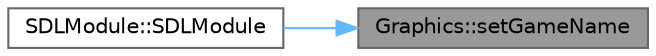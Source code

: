 digraph "Graphics::setGameName"
{
 // LATEX_PDF_SIZE
  bgcolor="transparent";
  edge [fontname=Helvetica,fontsize=10,labelfontname=Helvetica,labelfontsize=10];
  node [fontname=Helvetica,fontsize=10,shape=box,height=0.2,width=0.4];
  rankdir="RL";
  Node1 [label="Graphics::setGameName",height=0.2,width=0.4,color="gray40", fillcolor="grey60", style="filled", fontcolor="black",tooltip=" "];
  Node1 -> Node2 [dir="back",color="steelblue1",style="solid"];
  Node2 [label="SDLModule::SDLModule",height=0.2,width=0.4,color="grey40", fillcolor="white", style="filled",URL="$classSDLModule.html#a6c531dc987abed378211078e5b1d59b4",tooltip=" "];
}
